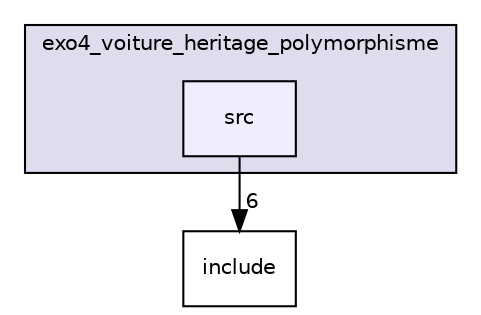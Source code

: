digraph "prog_C_vers_C++/classes/exo4_voiture_heritage_polymorphisme/src" {
  compound=true
  node [ fontsize="10", fontname="Helvetica"];
  edge [ labelfontsize="10", labelfontname="Helvetica"];
  subgraph clusterdir_6b30d71947fdae2865b9c54b0d3bf140 {
    graph [ bgcolor="#ddddee", pencolor="black", label="exo4_voiture_heritage_polymorphisme" fontname="Helvetica", fontsize="10", URL="dir_6b30d71947fdae2865b9c54b0d3bf140.html"]
  dir_defecb345159e86e3b3d3b1d8f49f968 [shape=box, label="src", style="filled", fillcolor="#eeeeff", pencolor="black", URL="dir_defecb345159e86e3b3d3b1d8f49f968.html"];
  }
  dir_cc05f3a0f84b4f6a70b639fc7bcd42ee [shape=box label="include" URL="dir_cc05f3a0f84b4f6a70b639fc7bcd42ee.html"];
  dir_defecb345159e86e3b3d3b1d8f49f968->dir_cc05f3a0f84b4f6a70b639fc7bcd42ee [headlabel="6", labeldistance=1.5 headhref="dir_000035_000054.html"];
}
